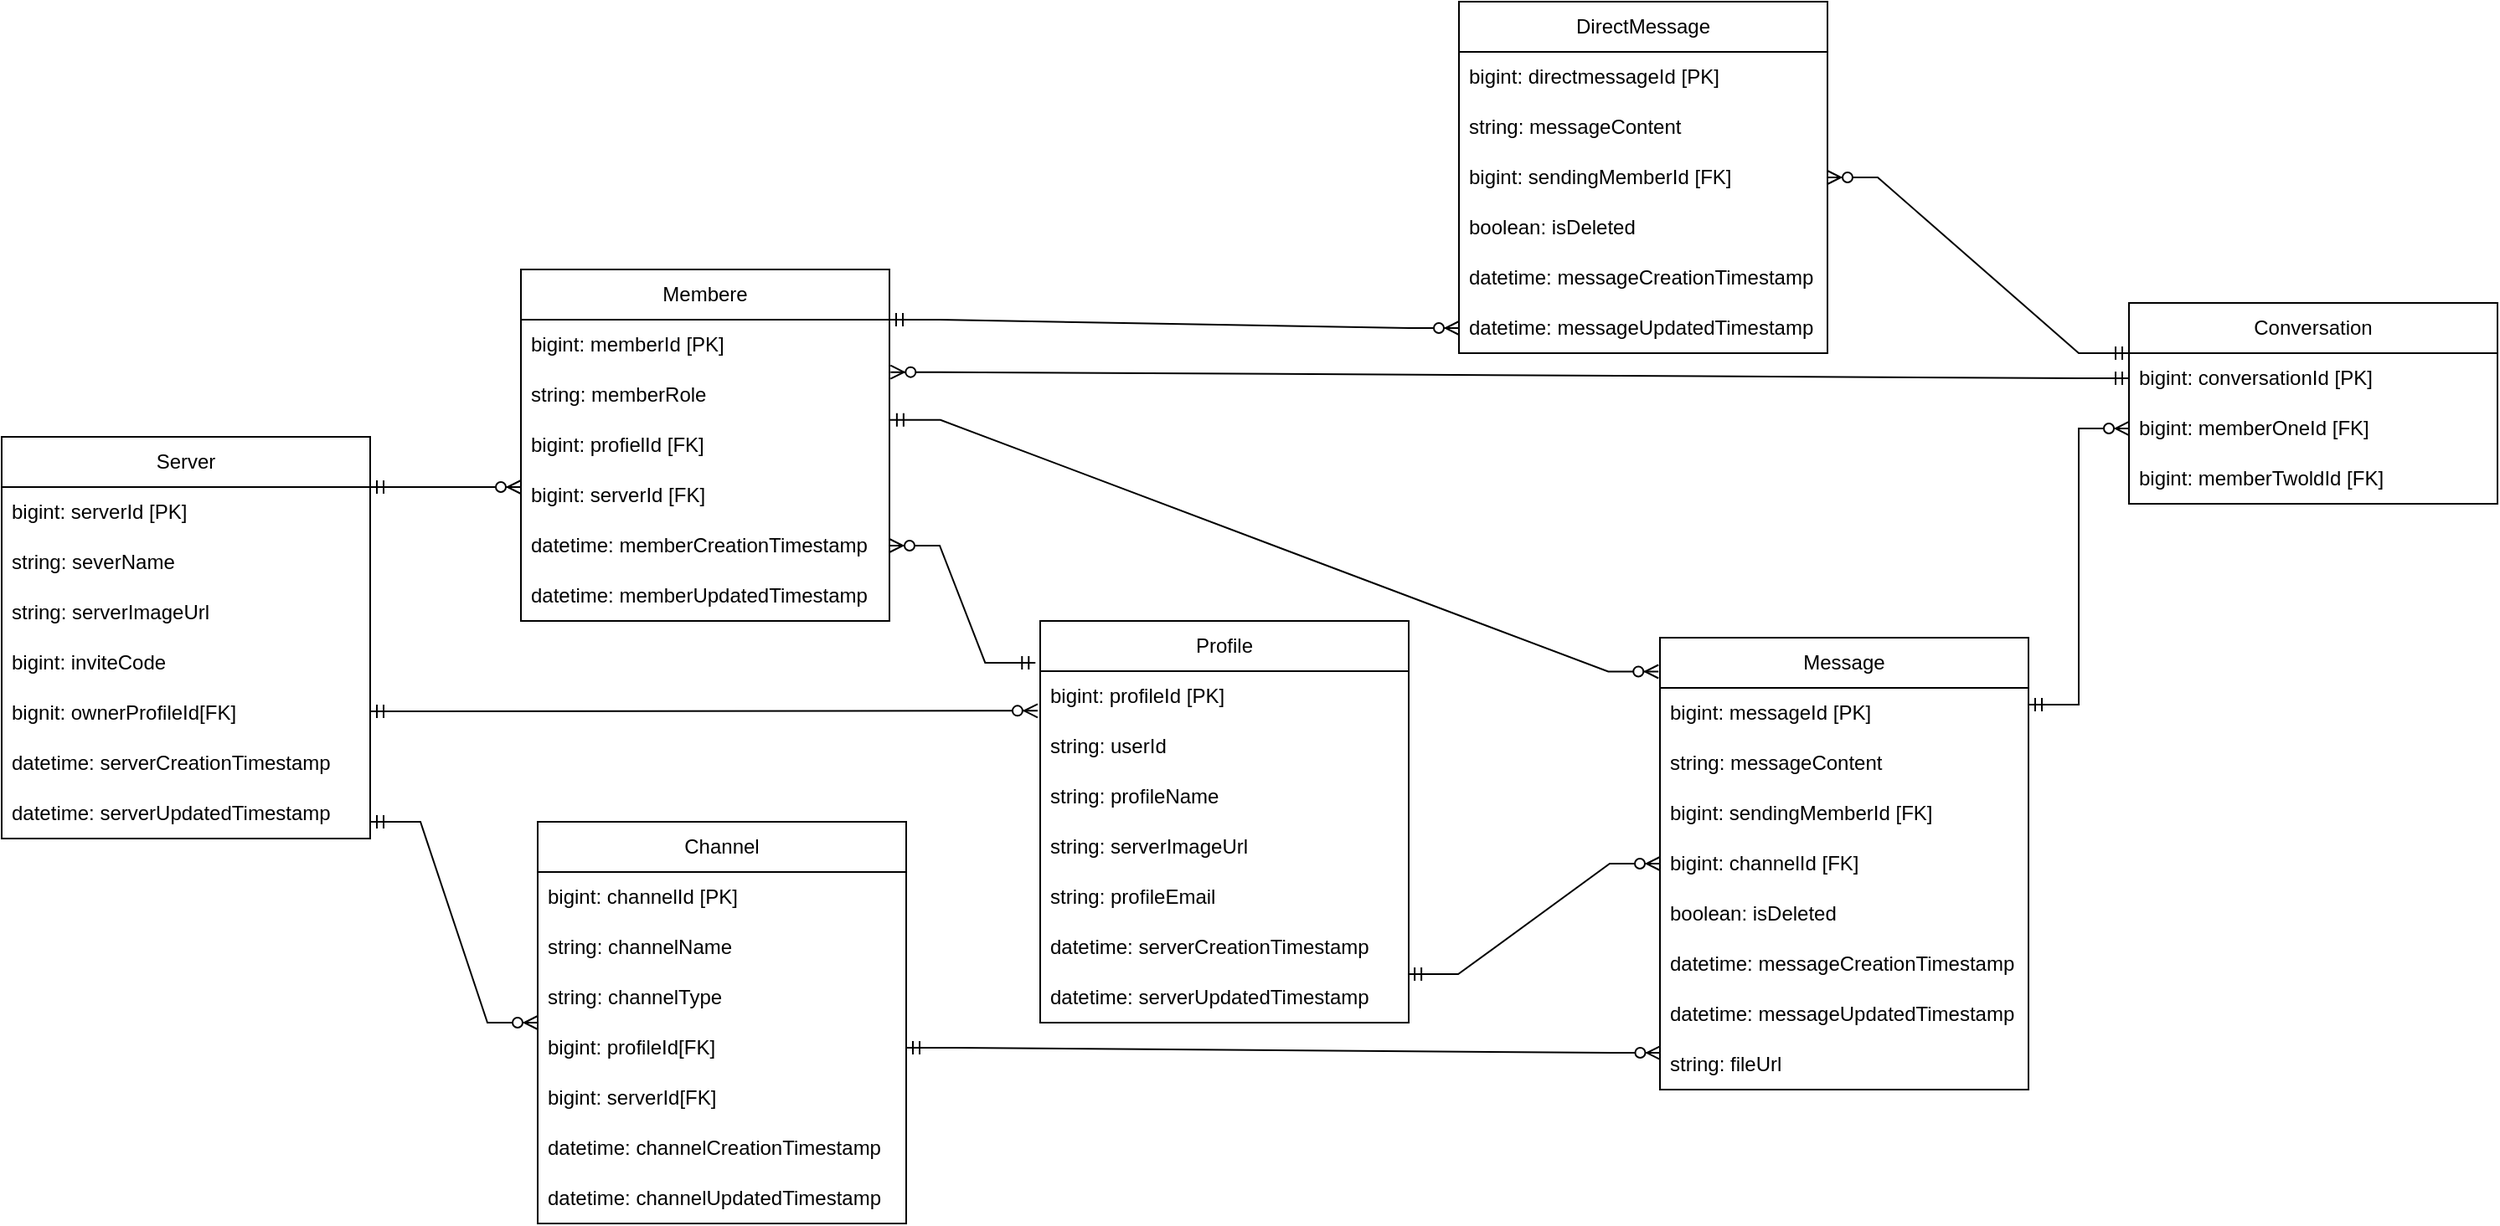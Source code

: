 <mxfile version="24.2.3" type="github">
  <diagram id="R2lEEEUBdFMjLlhIrx00" name="Page-1">
    <mxGraphModel dx="2465" dy="803" grid="1" gridSize="10" guides="1" tooltips="1" connect="1" arrows="1" fold="1" page="1" pageScale="1" pageWidth="850" pageHeight="1100" math="0" shadow="0" extFonts="Permanent Marker^https://fonts.googleapis.com/css?family=Permanent+Marker">
      <root>
        <mxCell id="0" />
        <mxCell id="1" parent="0" />
        <mxCell id="H0m1aGvCvJJlFQ9I7XtP-24" value="Server" style="swimlane;fontStyle=0;childLayout=stackLayout;horizontal=1;startSize=30;horizontalStack=0;resizeParent=1;resizeParentMax=0;resizeLast=0;collapsible=1;marginBottom=0;whiteSpace=wrap;html=1;" vertex="1" parent="1">
          <mxGeometry x="-470" y="310" width="220" height="240" as="geometry" />
        </mxCell>
        <mxCell id="H0m1aGvCvJJlFQ9I7XtP-25" value="bigint: serverId [PK]" style="text;strokeColor=none;fillColor=none;align=left;verticalAlign=middle;spacingLeft=4;spacingRight=4;overflow=hidden;points=[[0,0.5],[1,0.5]];portConstraint=eastwest;rotatable=0;whiteSpace=wrap;html=1;" vertex="1" parent="H0m1aGvCvJJlFQ9I7XtP-24">
          <mxGeometry y="30" width="220" height="30" as="geometry" />
        </mxCell>
        <mxCell id="H0m1aGvCvJJlFQ9I7XtP-26" value="string: severName" style="text;strokeColor=none;fillColor=none;align=left;verticalAlign=middle;spacingLeft=4;spacingRight=4;overflow=hidden;points=[[0,0.5],[1,0.5]];portConstraint=eastwest;rotatable=0;whiteSpace=wrap;html=1;" vertex="1" parent="H0m1aGvCvJJlFQ9I7XtP-24">
          <mxGeometry y="60" width="220" height="30" as="geometry" />
        </mxCell>
        <mxCell id="H0m1aGvCvJJlFQ9I7XtP-27" value="string: serverImageUrl" style="text;strokeColor=none;fillColor=none;align=left;verticalAlign=middle;spacingLeft=4;spacingRight=4;overflow=hidden;points=[[0,0.5],[1,0.5]];portConstraint=eastwest;rotatable=0;whiteSpace=wrap;html=1;" vertex="1" parent="H0m1aGvCvJJlFQ9I7XtP-24">
          <mxGeometry y="90" width="220" height="30" as="geometry" />
        </mxCell>
        <mxCell id="H0m1aGvCvJJlFQ9I7XtP-29" value="bigint: inviteCode" style="text;strokeColor=none;fillColor=none;align=left;verticalAlign=middle;spacingLeft=4;spacingRight=4;overflow=hidden;points=[[0,0.5],[1,0.5]];portConstraint=eastwest;rotatable=0;whiteSpace=wrap;html=1;" vertex="1" parent="H0m1aGvCvJJlFQ9I7XtP-24">
          <mxGeometry y="120" width="220" height="30" as="geometry" />
        </mxCell>
        <mxCell id="H0m1aGvCvJJlFQ9I7XtP-31" value="bignit: ownerProfileId[FK]" style="text;strokeColor=none;fillColor=none;align=left;verticalAlign=middle;spacingLeft=4;spacingRight=4;overflow=hidden;points=[[0,0.5],[1,0.5]];portConstraint=eastwest;rotatable=0;whiteSpace=wrap;html=1;" vertex="1" parent="H0m1aGvCvJJlFQ9I7XtP-24">
          <mxGeometry y="150" width="220" height="30" as="geometry" />
        </mxCell>
        <mxCell id="H0m1aGvCvJJlFQ9I7XtP-30" value="datetime: serverCreationTimestamp" style="text;strokeColor=none;fillColor=none;align=left;verticalAlign=middle;spacingLeft=4;spacingRight=4;overflow=hidden;points=[[0,0.5],[1,0.5]];portConstraint=eastwest;rotatable=0;whiteSpace=wrap;html=1;" vertex="1" parent="H0m1aGvCvJJlFQ9I7XtP-24">
          <mxGeometry y="180" width="220" height="30" as="geometry" />
        </mxCell>
        <mxCell id="H0m1aGvCvJJlFQ9I7XtP-28" value="datetime: serverUpdatedTimestamp" style="text;strokeColor=none;fillColor=none;align=left;verticalAlign=middle;spacingLeft=4;spacingRight=4;overflow=hidden;points=[[0,0.5],[1,0.5]];portConstraint=eastwest;rotatable=0;whiteSpace=wrap;html=1;" vertex="1" parent="H0m1aGvCvJJlFQ9I7XtP-24">
          <mxGeometry y="210" width="220" height="30" as="geometry" />
        </mxCell>
        <mxCell id="H0m1aGvCvJJlFQ9I7XtP-32" value="Profile" style="swimlane;fontStyle=0;childLayout=stackLayout;horizontal=1;startSize=30;horizontalStack=0;resizeParent=1;resizeParentMax=0;resizeLast=0;collapsible=1;marginBottom=0;whiteSpace=wrap;html=1;" vertex="1" parent="1">
          <mxGeometry x="150" y="420" width="220" height="240" as="geometry" />
        </mxCell>
        <mxCell id="H0m1aGvCvJJlFQ9I7XtP-33" value="bigint: profileId [PK]" style="text;strokeColor=none;fillColor=none;align=left;verticalAlign=middle;spacingLeft=4;spacingRight=4;overflow=hidden;points=[[0,0.5],[1,0.5]];portConstraint=eastwest;rotatable=0;whiteSpace=wrap;html=1;" vertex="1" parent="H0m1aGvCvJJlFQ9I7XtP-32">
          <mxGeometry y="30" width="220" height="30" as="geometry" />
        </mxCell>
        <mxCell id="H0m1aGvCvJJlFQ9I7XtP-34" value="string: userId" style="text;strokeColor=none;fillColor=none;align=left;verticalAlign=middle;spacingLeft=4;spacingRight=4;overflow=hidden;points=[[0,0.5],[1,0.5]];portConstraint=eastwest;rotatable=0;whiteSpace=wrap;html=1;" vertex="1" parent="H0m1aGvCvJJlFQ9I7XtP-32">
          <mxGeometry y="60" width="220" height="30" as="geometry" />
        </mxCell>
        <mxCell id="H0m1aGvCvJJlFQ9I7XtP-35" value="string: profileName" style="text;strokeColor=none;fillColor=none;align=left;verticalAlign=middle;spacingLeft=4;spacingRight=4;overflow=hidden;points=[[0,0.5],[1,0.5]];portConstraint=eastwest;rotatable=0;whiteSpace=wrap;html=1;" vertex="1" parent="H0m1aGvCvJJlFQ9I7XtP-32">
          <mxGeometry y="90" width="220" height="30" as="geometry" />
        </mxCell>
        <mxCell id="H0m1aGvCvJJlFQ9I7XtP-36" value="string: serverImageUrl" style="text;strokeColor=none;fillColor=none;align=left;verticalAlign=middle;spacingLeft=4;spacingRight=4;overflow=hidden;points=[[0,0.5],[1,0.5]];portConstraint=eastwest;rotatable=0;whiteSpace=wrap;html=1;" vertex="1" parent="H0m1aGvCvJJlFQ9I7XtP-32">
          <mxGeometry y="120" width="220" height="30" as="geometry" />
        </mxCell>
        <mxCell id="H0m1aGvCvJJlFQ9I7XtP-37" value="string: profileEmail" style="text;strokeColor=none;fillColor=none;align=left;verticalAlign=middle;spacingLeft=4;spacingRight=4;overflow=hidden;points=[[0,0.5],[1,0.5]];portConstraint=eastwest;rotatable=0;whiteSpace=wrap;html=1;" vertex="1" parent="H0m1aGvCvJJlFQ9I7XtP-32">
          <mxGeometry y="150" width="220" height="30" as="geometry" />
        </mxCell>
        <mxCell id="H0m1aGvCvJJlFQ9I7XtP-38" value="datetime: serverCreationTimestamp" style="text;strokeColor=none;fillColor=none;align=left;verticalAlign=middle;spacingLeft=4;spacingRight=4;overflow=hidden;points=[[0,0.5],[1,0.5]];portConstraint=eastwest;rotatable=0;whiteSpace=wrap;html=1;" vertex="1" parent="H0m1aGvCvJJlFQ9I7XtP-32">
          <mxGeometry y="180" width="220" height="30" as="geometry" />
        </mxCell>
        <mxCell id="H0m1aGvCvJJlFQ9I7XtP-39" value="datetime: serverUpdatedTimestamp" style="text;strokeColor=none;fillColor=none;align=left;verticalAlign=middle;spacingLeft=4;spacingRight=4;overflow=hidden;points=[[0,0.5],[1,0.5]];portConstraint=eastwest;rotatable=0;whiteSpace=wrap;html=1;" vertex="1" parent="H0m1aGvCvJJlFQ9I7XtP-32">
          <mxGeometry y="210" width="220" height="30" as="geometry" />
        </mxCell>
        <mxCell id="H0m1aGvCvJJlFQ9I7XtP-40" value="Channel" style="swimlane;fontStyle=0;childLayout=stackLayout;horizontal=1;startSize=30;horizontalStack=0;resizeParent=1;resizeParentMax=0;resizeLast=0;collapsible=1;marginBottom=0;whiteSpace=wrap;html=1;" vertex="1" parent="1">
          <mxGeometry x="-150" y="540" width="220" height="240" as="geometry" />
        </mxCell>
        <mxCell id="H0m1aGvCvJJlFQ9I7XtP-41" value="bigint: channelId [PK]" style="text;strokeColor=none;fillColor=none;align=left;verticalAlign=middle;spacingLeft=4;spacingRight=4;overflow=hidden;points=[[0,0.5],[1,0.5]];portConstraint=eastwest;rotatable=0;whiteSpace=wrap;html=1;" vertex="1" parent="H0m1aGvCvJJlFQ9I7XtP-40">
          <mxGeometry y="30" width="220" height="30" as="geometry" />
        </mxCell>
        <mxCell id="H0m1aGvCvJJlFQ9I7XtP-42" value="string: channelName" style="text;strokeColor=none;fillColor=none;align=left;verticalAlign=middle;spacingLeft=4;spacingRight=4;overflow=hidden;points=[[0,0.5],[1,0.5]];portConstraint=eastwest;rotatable=0;whiteSpace=wrap;html=1;" vertex="1" parent="H0m1aGvCvJJlFQ9I7XtP-40">
          <mxGeometry y="60" width="220" height="30" as="geometry" />
        </mxCell>
        <mxCell id="H0m1aGvCvJJlFQ9I7XtP-43" value="string: channelType" style="text;strokeColor=none;fillColor=none;align=left;verticalAlign=middle;spacingLeft=4;spacingRight=4;overflow=hidden;points=[[0,0.5],[1,0.5]];portConstraint=eastwest;rotatable=0;whiteSpace=wrap;html=1;" vertex="1" parent="H0m1aGvCvJJlFQ9I7XtP-40">
          <mxGeometry y="90" width="220" height="30" as="geometry" />
        </mxCell>
        <mxCell id="H0m1aGvCvJJlFQ9I7XtP-44" value="bigint: profileId[FK]" style="text;strokeColor=none;fillColor=none;align=left;verticalAlign=middle;spacingLeft=4;spacingRight=4;overflow=hidden;points=[[0,0.5],[1,0.5]];portConstraint=eastwest;rotatable=0;whiteSpace=wrap;html=1;" vertex="1" parent="H0m1aGvCvJJlFQ9I7XtP-40">
          <mxGeometry y="120" width="220" height="30" as="geometry" />
        </mxCell>
        <mxCell id="H0m1aGvCvJJlFQ9I7XtP-45" value="bigint: serverId[FK]" style="text;strokeColor=none;fillColor=none;align=left;verticalAlign=middle;spacingLeft=4;spacingRight=4;overflow=hidden;points=[[0,0.5],[1,0.5]];portConstraint=eastwest;rotatable=0;whiteSpace=wrap;html=1;" vertex="1" parent="H0m1aGvCvJJlFQ9I7XtP-40">
          <mxGeometry y="150" width="220" height="30" as="geometry" />
        </mxCell>
        <mxCell id="H0m1aGvCvJJlFQ9I7XtP-46" value="datetime: channelCreationTimestamp" style="text;strokeColor=none;fillColor=none;align=left;verticalAlign=middle;spacingLeft=4;spacingRight=4;overflow=hidden;points=[[0,0.5],[1,0.5]];portConstraint=eastwest;rotatable=0;whiteSpace=wrap;html=1;" vertex="1" parent="H0m1aGvCvJJlFQ9I7XtP-40">
          <mxGeometry y="180" width="220" height="30" as="geometry" />
        </mxCell>
        <mxCell id="H0m1aGvCvJJlFQ9I7XtP-47" value="datetime: channelUpdatedTimestamp" style="text;strokeColor=none;fillColor=none;align=left;verticalAlign=middle;spacingLeft=4;spacingRight=4;overflow=hidden;points=[[0,0.5],[1,0.5]];portConstraint=eastwest;rotatable=0;whiteSpace=wrap;html=1;" vertex="1" parent="H0m1aGvCvJJlFQ9I7XtP-40">
          <mxGeometry y="210" width="220" height="30" as="geometry" />
        </mxCell>
        <mxCell id="H0m1aGvCvJJlFQ9I7XtP-48" value="Membere" style="swimlane;fontStyle=0;childLayout=stackLayout;horizontal=1;startSize=30;horizontalStack=0;resizeParent=1;resizeParentMax=0;resizeLast=0;collapsible=1;marginBottom=0;whiteSpace=wrap;html=1;" vertex="1" parent="1">
          <mxGeometry x="-160" y="210" width="220" height="210" as="geometry" />
        </mxCell>
        <mxCell id="H0m1aGvCvJJlFQ9I7XtP-49" value="bigint: memberId [PK]" style="text;strokeColor=none;fillColor=none;align=left;verticalAlign=middle;spacingLeft=4;spacingRight=4;overflow=hidden;points=[[0,0.5],[1,0.5]];portConstraint=eastwest;rotatable=0;whiteSpace=wrap;html=1;" vertex="1" parent="H0m1aGvCvJJlFQ9I7XtP-48">
          <mxGeometry y="30" width="220" height="30" as="geometry" />
        </mxCell>
        <mxCell id="H0m1aGvCvJJlFQ9I7XtP-50" value="string: memberRole" style="text;strokeColor=none;fillColor=none;align=left;verticalAlign=middle;spacingLeft=4;spacingRight=4;overflow=hidden;points=[[0,0.5],[1,0.5]];portConstraint=eastwest;rotatable=0;whiteSpace=wrap;html=1;" vertex="1" parent="H0m1aGvCvJJlFQ9I7XtP-48">
          <mxGeometry y="60" width="220" height="30" as="geometry" />
        </mxCell>
        <mxCell id="H0m1aGvCvJJlFQ9I7XtP-56" value="bigint: profielId [FK]" style="text;strokeColor=none;fillColor=none;align=left;verticalAlign=middle;spacingLeft=4;spacingRight=4;overflow=hidden;points=[[0,0.5],[1,0.5]];portConstraint=eastwest;rotatable=0;whiteSpace=wrap;html=1;" vertex="1" parent="H0m1aGvCvJJlFQ9I7XtP-48">
          <mxGeometry y="90" width="220" height="30" as="geometry" />
        </mxCell>
        <mxCell id="H0m1aGvCvJJlFQ9I7XtP-57" value="bigint: serverId [FK]" style="text;strokeColor=none;fillColor=none;align=left;verticalAlign=middle;spacingLeft=4;spacingRight=4;overflow=hidden;points=[[0,0.5],[1,0.5]];portConstraint=eastwest;rotatable=0;whiteSpace=wrap;html=1;" vertex="1" parent="H0m1aGvCvJJlFQ9I7XtP-48">
          <mxGeometry y="120" width="220" height="30" as="geometry" />
        </mxCell>
        <mxCell id="H0m1aGvCvJJlFQ9I7XtP-54" value="datetime: memberCreationTimestamp" style="text;strokeColor=none;fillColor=none;align=left;verticalAlign=middle;spacingLeft=4;spacingRight=4;overflow=hidden;points=[[0,0.5],[1,0.5]];portConstraint=eastwest;rotatable=0;whiteSpace=wrap;html=1;" vertex="1" parent="H0m1aGvCvJJlFQ9I7XtP-48">
          <mxGeometry y="150" width="220" height="30" as="geometry" />
        </mxCell>
        <mxCell id="H0m1aGvCvJJlFQ9I7XtP-55" value="datetime: memberUpdatedTimestamp" style="text;strokeColor=none;fillColor=none;align=left;verticalAlign=middle;spacingLeft=4;spacingRight=4;overflow=hidden;points=[[0,0.5],[1,0.5]];portConstraint=eastwest;rotatable=0;whiteSpace=wrap;html=1;" vertex="1" parent="H0m1aGvCvJJlFQ9I7XtP-48">
          <mxGeometry y="180" width="220" height="30" as="geometry" />
        </mxCell>
        <mxCell id="H0m1aGvCvJJlFQ9I7XtP-58" value="Message" style="swimlane;fontStyle=0;childLayout=stackLayout;horizontal=1;startSize=30;horizontalStack=0;resizeParent=1;resizeParentMax=0;resizeLast=0;collapsible=1;marginBottom=0;whiteSpace=wrap;html=1;" vertex="1" parent="1">
          <mxGeometry x="520" y="430" width="220" height="270" as="geometry" />
        </mxCell>
        <mxCell id="H0m1aGvCvJJlFQ9I7XtP-59" value="bigint: messageId [PK]" style="text;strokeColor=none;fillColor=none;align=left;verticalAlign=middle;spacingLeft=4;spacingRight=4;overflow=hidden;points=[[0,0.5],[1,0.5]];portConstraint=eastwest;rotatable=0;whiteSpace=wrap;html=1;" vertex="1" parent="H0m1aGvCvJJlFQ9I7XtP-58">
          <mxGeometry y="30" width="220" height="30" as="geometry" />
        </mxCell>
        <mxCell id="H0m1aGvCvJJlFQ9I7XtP-60" value="string: messageContent" style="text;strokeColor=none;fillColor=none;align=left;verticalAlign=middle;spacingLeft=4;spacingRight=4;overflow=hidden;points=[[0,0.5],[1,0.5]];portConstraint=eastwest;rotatable=0;whiteSpace=wrap;html=1;" vertex="1" parent="H0m1aGvCvJJlFQ9I7XtP-58">
          <mxGeometry y="60" width="220" height="30" as="geometry" />
        </mxCell>
        <mxCell id="H0m1aGvCvJJlFQ9I7XtP-62" value="bigint: sendingMemberId [FK]" style="text;strokeColor=none;fillColor=none;align=left;verticalAlign=middle;spacingLeft=4;spacingRight=4;overflow=hidden;points=[[0,0.5],[1,0.5]];portConstraint=eastwest;rotatable=0;whiteSpace=wrap;html=1;" vertex="1" parent="H0m1aGvCvJJlFQ9I7XtP-58">
          <mxGeometry y="90" width="220" height="30" as="geometry" />
        </mxCell>
        <mxCell id="H0m1aGvCvJJlFQ9I7XtP-63" value="bigint: channelId [FK]" style="text;strokeColor=none;fillColor=none;align=left;verticalAlign=middle;spacingLeft=4;spacingRight=4;overflow=hidden;points=[[0,0.5],[1,0.5]];portConstraint=eastwest;rotatable=0;whiteSpace=wrap;html=1;" vertex="1" parent="H0m1aGvCvJJlFQ9I7XtP-58">
          <mxGeometry y="120" width="220" height="30" as="geometry" />
        </mxCell>
        <mxCell id="H0m1aGvCvJJlFQ9I7XtP-66" value="boolean: isDeleted" style="text;strokeColor=none;fillColor=none;align=left;verticalAlign=middle;spacingLeft=4;spacingRight=4;overflow=hidden;points=[[0,0.5],[1,0.5]];portConstraint=eastwest;rotatable=0;whiteSpace=wrap;html=1;" vertex="1" parent="H0m1aGvCvJJlFQ9I7XtP-58">
          <mxGeometry y="150" width="220" height="30" as="geometry" />
        </mxCell>
        <mxCell id="H0m1aGvCvJJlFQ9I7XtP-64" value="datetime: messageCreationTimestamp" style="text;strokeColor=none;fillColor=none;align=left;verticalAlign=middle;spacingLeft=4;spacingRight=4;overflow=hidden;points=[[0,0.5],[1,0.5]];portConstraint=eastwest;rotatable=0;whiteSpace=wrap;html=1;" vertex="1" parent="H0m1aGvCvJJlFQ9I7XtP-58">
          <mxGeometry y="180" width="220" height="30" as="geometry" />
        </mxCell>
        <mxCell id="H0m1aGvCvJJlFQ9I7XtP-65" value="datetime: messageUpdatedTimestamp" style="text;strokeColor=none;fillColor=none;align=left;verticalAlign=middle;spacingLeft=4;spacingRight=4;overflow=hidden;points=[[0,0.5],[1,0.5]];portConstraint=eastwest;rotatable=0;whiteSpace=wrap;html=1;" vertex="1" parent="H0m1aGvCvJJlFQ9I7XtP-58">
          <mxGeometry y="210" width="220" height="30" as="geometry" />
        </mxCell>
        <mxCell id="H0m1aGvCvJJlFQ9I7XtP-67" value="string: fileUrl" style="text;strokeColor=none;fillColor=none;align=left;verticalAlign=middle;spacingLeft=4;spacingRight=4;overflow=hidden;points=[[0,0.5],[1,0.5]];portConstraint=eastwest;rotatable=0;whiteSpace=wrap;html=1;" vertex="1" parent="H0m1aGvCvJJlFQ9I7XtP-58">
          <mxGeometry y="240" width="220" height="30" as="geometry" />
        </mxCell>
        <mxCell id="H0m1aGvCvJJlFQ9I7XtP-69" value="Conversation" style="swimlane;fontStyle=0;childLayout=stackLayout;horizontal=1;startSize=30;horizontalStack=0;resizeParent=1;resizeParentMax=0;resizeLast=0;collapsible=1;marginBottom=0;whiteSpace=wrap;html=1;" vertex="1" parent="1">
          <mxGeometry x="800" y="230" width="220" height="120" as="geometry" />
        </mxCell>
        <mxCell id="H0m1aGvCvJJlFQ9I7XtP-70" value="bigint: conversationId [PK]" style="text;strokeColor=none;fillColor=none;align=left;verticalAlign=middle;spacingLeft=4;spacingRight=4;overflow=hidden;points=[[0,0.5],[1,0.5]];portConstraint=eastwest;rotatable=0;whiteSpace=wrap;html=1;" vertex="1" parent="H0m1aGvCvJJlFQ9I7XtP-69">
          <mxGeometry y="30" width="220" height="30" as="geometry" />
        </mxCell>
        <mxCell id="H0m1aGvCvJJlFQ9I7XtP-72" value="bigint: memberOneId [FK]" style="text;strokeColor=none;fillColor=none;align=left;verticalAlign=middle;spacingLeft=4;spacingRight=4;overflow=hidden;points=[[0,0.5],[1,0.5]];portConstraint=eastwest;rotatable=0;whiteSpace=wrap;html=1;" vertex="1" parent="H0m1aGvCvJJlFQ9I7XtP-69">
          <mxGeometry y="60" width="220" height="30" as="geometry" />
        </mxCell>
        <mxCell id="H0m1aGvCvJJlFQ9I7XtP-73" value="bigint: memberTwoldId [FK]" style="text;strokeColor=none;fillColor=none;align=left;verticalAlign=middle;spacingLeft=4;spacingRight=4;overflow=hidden;points=[[0,0.5],[1,0.5]];portConstraint=eastwest;rotatable=0;whiteSpace=wrap;html=1;" vertex="1" parent="H0m1aGvCvJJlFQ9I7XtP-69">
          <mxGeometry y="90" width="220" height="30" as="geometry" />
        </mxCell>
        <mxCell id="H0m1aGvCvJJlFQ9I7XtP-78" value="" style="edgeStyle=entityRelationEdgeStyle;fontSize=12;html=1;endArrow=ERzeroToMany;startArrow=ERmandOne;rounded=0;entryX=0.001;entryY=0.267;entryDx=0;entryDy=0;entryPerimeter=0;exitX=1;exitY=0.5;exitDx=0;exitDy=0;" edge="1" parent="1" source="H0m1aGvCvJJlFQ9I7XtP-44" target="H0m1aGvCvJJlFQ9I7XtP-67">
          <mxGeometry width="100" height="100" relative="1" as="geometry">
            <mxPoint x="70" y="730" as="sourcePoint" />
            <mxPoint x="170" y="850" as="targetPoint" />
            <Array as="points">
              <mxPoint x="70" y="760" />
              <mxPoint x="80" y="800" />
            </Array>
          </mxGeometry>
        </mxCell>
        <mxCell id="H0m1aGvCvJJlFQ9I7XtP-79" value="" style="edgeStyle=entityRelationEdgeStyle;fontSize=12;html=1;endArrow=ERzeroToMany;startArrow=ERmandOne;rounded=0;" edge="1" parent="1">
          <mxGeometry width="100" height="100" relative="1" as="geometry">
            <mxPoint x="-250" y="540" as="sourcePoint" />
            <mxPoint x="-150" y="660" as="targetPoint" />
            <Array as="points">
              <mxPoint x="-250" y="570" />
              <mxPoint x="-240" y="610" />
            </Array>
          </mxGeometry>
        </mxCell>
        <mxCell id="H0m1aGvCvJJlFQ9I7XtP-80" value="" style="edgeStyle=entityRelationEdgeStyle;fontSize=12;html=1;endArrow=ERzeroToMany;startArrow=ERmandOne;rounded=0;" edge="1" parent="1">
          <mxGeometry width="100" height="100" relative="1" as="geometry">
            <mxPoint x="-250" y="340" as="sourcePoint" />
            <mxPoint x="-160" y="340" as="targetPoint" />
            <Array as="points">
              <mxPoint x="-250" y="370" />
              <mxPoint x="-210" y="240" />
              <mxPoint x="-240" y="410" />
            </Array>
          </mxGeometry>
        </mxCell>
        <mxCell id="H0m1aGvCvJJlFQ9I7XtP-82" value="" style="edgeStyle=entityRelationEdgeStyle;fontSize=12;html=1;endArrow=ERzeroToMany;startArrow=ERmandOne;rounded=0;entryX=-0.007;entryY=0.789;entryDx=0;entryDy=0;entryPerimeter=0;" edge="1" parent="1" target="H0m1aGvCvJJlFQ9I7XtP-33">
          <mxGeometry width="100" height="100" relative="1" as="geometry">
            <mxPoint x="-250" y="474" as="sourcePoint" />
            <mxPoint x="100" y="609" as="targetPoint" />
            <Array as="points">
              <mxPoint x="-230" y="484" />
              <mxPoint x="-250" y="504" />
              <mxPoint x="-100" y="574" />
              <mxPoint x="-100" y="574" />
              <mxPoint x="-110" y="594" />
              <mxPoint x="-240" y="544" />
            </Array>
          </mxGeometry>
        </mxCell>
        <mxCell id="H0m1aGvCvJJlFQ9I7XtP-83" value="" style="edgeStyle=entityRelationEdgeStyle;fontSize=12;html=1;endArrow=ERzeroToMany;startArrow=ERmandOne;rounded=0;entryX=0;entryY=0.5;entryDx=0;entryDy=0;exitX=0.998;exitY=0.035;exitDx=0;exitDy=0;exitPerimeter=0;" edge="1" parent="1" source="H0m1aGvCvJJlFQ9I7XtP-39" target="H0m1aGvCvJJlFQ9I7XtP-63">
          <mxGeometry width="100" height="100" relative="1" as="geometry">
            <mxPoint x="320" y="640" as="sourcePoint" />
            <mxPoint x="430" y="720" as="targetPoint" />
            <Array as="points">
              <mxPoint x="320" y="670" />
              <mxPoint x="330" y="710" />
            </Array>
          </mxGeometry>
        </mxCell>
        <mxCell id="H0m1aGvCvJJlFQ9I7XtP-84" value="" style="edgeStyle=entityRelationEdgeStyle;fontSize=12;html=1;endArrow=ERzeroToMany;startArrow=ERmandOne;rounded=0;entryX=-0.004;entryY=0.075;entryDx=0;entryDy=0;entryPerimeter=0;exitX=1.002;exitY=-0.003;exitDx=0;exitDy=0;exitPerimeter=0;" edge="1" parent="1" source="H0m1aGvCvJJlFQ9I7XtP-56" target="H0m1aGvCvJJlFQ9I7XtP-58">
          <mxGeometry width="100" height="100" relative="1" as="geometry">
            <mxPoint x="320" y="350" as="sourcePoint" />
            <mxPoint x="510" y="520" as="targetPoint" />
            <Array as="points">
              <mxPoint x="400" y="420" />
              <mxPoint x="410" y="460" />
              <mxPoint x="490" y="490" />
            </Array>
          </mxGeometry>
        </mxCell>
        <mxCell id="H0m1aGvCvJJlFQ9I7XtP-86" value="" style="edgeStyle=entityRelationEdgeStyle;fontSize=12;html=1;endArrow=ERzeroToMany;startArrow=ERmandOne;rounded=0;entryX=0;entryY=0.5;entryDx=0;entryDy=0;" edge="1" parent="1" target="H0m1aGvCvJJlFQ9I7XtP-72">
          <mxGeometry width="100" height="100" relative="1" as="geometry">
            <mxPoint x="740" y="470" as="sourcePoint" />
            <mxPoint x="850" y="550" as="targetPoint" />
            <Array as="points">
              <mxPoint x="740" y="500" />
              <mxPoint x="750" y="540" />
            </Array>
          </mxGeometry>
        </mxCell>
        <mxCell id="H0m1aGvCvJJlFQ9I7XtP-101" value="" style="edgeStyle=entityRelationEdgeStyle;fontSize=12;html=1;endArrow=ERzeroToMany;startArrow=ERmandOne;rounded=0;entryX=1;entryY=0.5;entryDx=0;entryDy=0;exitX=-0.013;exitY=0.104;exitDx=0;exitDy=0;exitPerimeter=0;" edge="1" parent="1" source="H0m1aGvCvJJlFQ9I7XtP-32" target="H0m1aGvCvJJlFQ9I7XtP-54">
          <mxGeometry width="100" height="100" relative="1" as="geometry">
            <mxPoint x="10" y="400" as="sourcePoint" />
            <mxPoint x="100" y="480" as="targetPoint" />
            <Array as="points">
              <mxPoint x="-10" y="430" />
              <mxPoint x="-670" y="80" />
              <mxPoint y="470" />
            </Array>
          </mxGeometry>
        </mxCell>
        <mxCell id="H0m1aGvCvJJlFQ9I7XtP-103" value="" style="edgeStyle=entityRelationEdgeStyle;fontSize=12;html=1;endArrow=ERzeroToMany;startArrow=ERmandOne;rounded=0;exitX=0;exitY=0.5;exitDx=0;exitDy=0;entryX=1.003;entryY=0.044;entryDx=0;entryDy=0;entryPerimeter=0;" edge="1" parent="1" source="H0m1aGvCvJJlFQ9I7XtP-70" target="H0m1aGvCvJJlFQ9I7XtP-50">
          <mxGeometry width="100" height="100" relative="1" as="geometry">
            <mxPoint x="60" y="270" as="sourcePoint" />
            <mxPoint x="630" y="360" as="targetPoint" />
            <Array as="points">
              <mxPoint x="60" y="355" />
              <mxPoint x="420" y="340" />
              <mxPoint x="610" y="340" />
              <mxPoint x="70" y="395" />
            </Array>
          </mxGeometry>
        </mxCell>
        <mxCell id="H0m1aGvCvJJlFQ9I7XtP-104" value="DirectMessage" style="swimlane;fontStyle=0;childLayout=stackLayout;horizontal=1;startSize=30;horizontalStack=0;resizeParent=1;resizeParentMax=0;resizeLast=0;collapsible=1;marginBottom=0;whiteSpace=wrap;html=1;" vertex="1" parent="1">
          <mxGeometry x="400" y="50" width="220" height="210" as="geometry" />
        </mxCell>
        <mxCell id="H0m1aGvCvJJlFQ9I7XtP-105" value="bigint: directmessageId [PK]" style="text;strokeColor=none;fillColor=none;align=left;verticalAlign=middle;spacingLeft=4;spacingRight=4;overflow=hidden;points=[[0,0.5],[1,0.5]];portConstraint=eastwest;rotatable=0;whiteSpace=wrap;html=1;" vertex="1" parent="H0m1aGvCvJJlFQ9I7XtP-104">
          <mxGeometry y="30" width="220" height="30" as="geometry" />
        </mxCell>
        <mxCell id="H0m1aGvCvJJlFQ9I7XtP-106" value="string: messageContent" style="text;strokeColor=none;fillColor=none;align=left;verticalAlign=middle;spacingLeft=4;spacingRight=4;overflow=hidden;points=[[0,0.5],[1,0.5]];portConstraint=eastwest;rotatable=0;whiteSpace=wrap;html=1;" vertex="1" parent="H0m1aGvCvJJlFQ9I7XtP-104">
          <mxGeometry y="60" width="220" height="30" as="geometry" />
        </mxCell>
        <mxCell id="H0m1aGvCvJJlFQ9I7XtP-107" value="bigint: sendingMemberId [FK]" style="text;strokeColor=none;fillColor=none;align=left;verticalAlign=middle;spacingLeft=4;spacingRight=4;overflow=hidden;points=[[0,0.5],[1,0.5]];portConstraint=eastwest;rotatable=0;whiteSpace=wrap;html=1;" vertex="1" parent="H0m1aGvCvJJlFQ9I7XtP-104">
          <mxGeometry y="90" width="220" height="30" as="geometry" />
        </mxCell>
        <mxCell id="H0m1aGvCvJJlFQ9I7XtP-109" value="boolean: isDeleted" style="text;strokeColor=none;fillColor=none;align=left;verticalAlign=middle;spacingLeft=4;spacingRight=4;overflow=hidden;points=[[0,0.5],[1,0.5]];portConstraint=eastwest;rotatable=0;whiteSpace=wrap;html=1;" vertex="1" parent="H0m1aGvCvJJlFQ9I7XtP-104">
          <mxGeometry y="120" width="220" height="30" as="geometry" />
        </mxCell>
        <mxCell id="H0m1aGvCvJJlFQ9I7XtP-110" value="datetime: messageCreationTimestamp" style="text;strokeColor=none;fillColor=none;align=left;verticalAlign=middle;spacingLeft=4;spacingRight=4;overflow=hidden;points=[[0,0.5],[1,0.5]];portConstraint=eastwest;rotatable=0;whiteSpace=wrap;html=1;" vertex="1" parent="H0m1aGvCvJJlFQ9I7XtP-104">
          <mxGeometry y="150" width="220" height="30" as="geometry" />
        </mxCell>
        <mxCell id="H0m1aGvCvJJlFQ9I7XtP-111" value="datetime: messageUpdatedTimestamp" style="text;strokeColor=none;fillColor=none;align=left;verticalAlign=middle;spacingLeft=4;spacingRight=4;overflow=hidden;points=[[0,0.5],[1,0.5]];portConstraint=eastwest;rotatable=0;whiteSpace=wrap;html=1;" vertex="1" parent="H0m1aGvCvJJlFQ9I7XtP-104">
          <mxGeometry y="180" width="220" height="30" as="geometry" />
        </mxCell>
        <mxCell id="H0m1aGvCvJJlFQ9I7XtP-114" value="" style="edgeStyle=entityRelationEdgeStyle;fontSize=12;html=1;endArrow=ERzeroToMany;startArrow=ERmandOne;rounded=0;exitX=0;exitY=0.25;exitDx=0;exitDy=0;entryX=1;entryY=0.5;entryDx=0;entryDy=0;" edge="1" parent="1" source="H0m1aGvCvJJlFQ9I7XtP-69" target="H0m1aGvCvJJlFQ9I7XtP-107">
          <mxGeometry width="100" height="100" relative="1" as="geometry">
            <mxPoint x="740" y="156" as="sourcePoint" />
            <mxPoint x="790" y="210" as="targetPoint" />
            <Array as="points">
              <mxPoint x="690" y="195" />
              <mxPoint x="700" y="235" />
            </Array>
          </mxGeometry>
        </mxCell>
        <mxCell id="H0m1aGvCvJJlFQ9I7XtP-115" value="" style="edgeStyle=entityRelationEdgeStyle;fontSize=12;html=1;endArrow=ERzeroToMany;startArrow=ERmandOne;rounded=0;entryX=0;entryY=0.5;entryDx=0;entryDy=0;" edge="1" parent="1" target="H0m1aGvCvJJlFQ9I7XtP-111">
          <mxGeometry width="100" height="100" relative="1" as="geometry">
            <mxPoint x="60" y="240" as="sourcePoint" />
            <mxPoint x="160" y="360" as="targetPoint" />
            <Array as="points">
              <mxPoint x="60" y="270" />
              <mxPoint x="70" y="310" />
            </Array>
          </mxGeometry>
        </mxCell>
      </root>
    </mxGraphModel>
  </diagram>
</mxfile>
